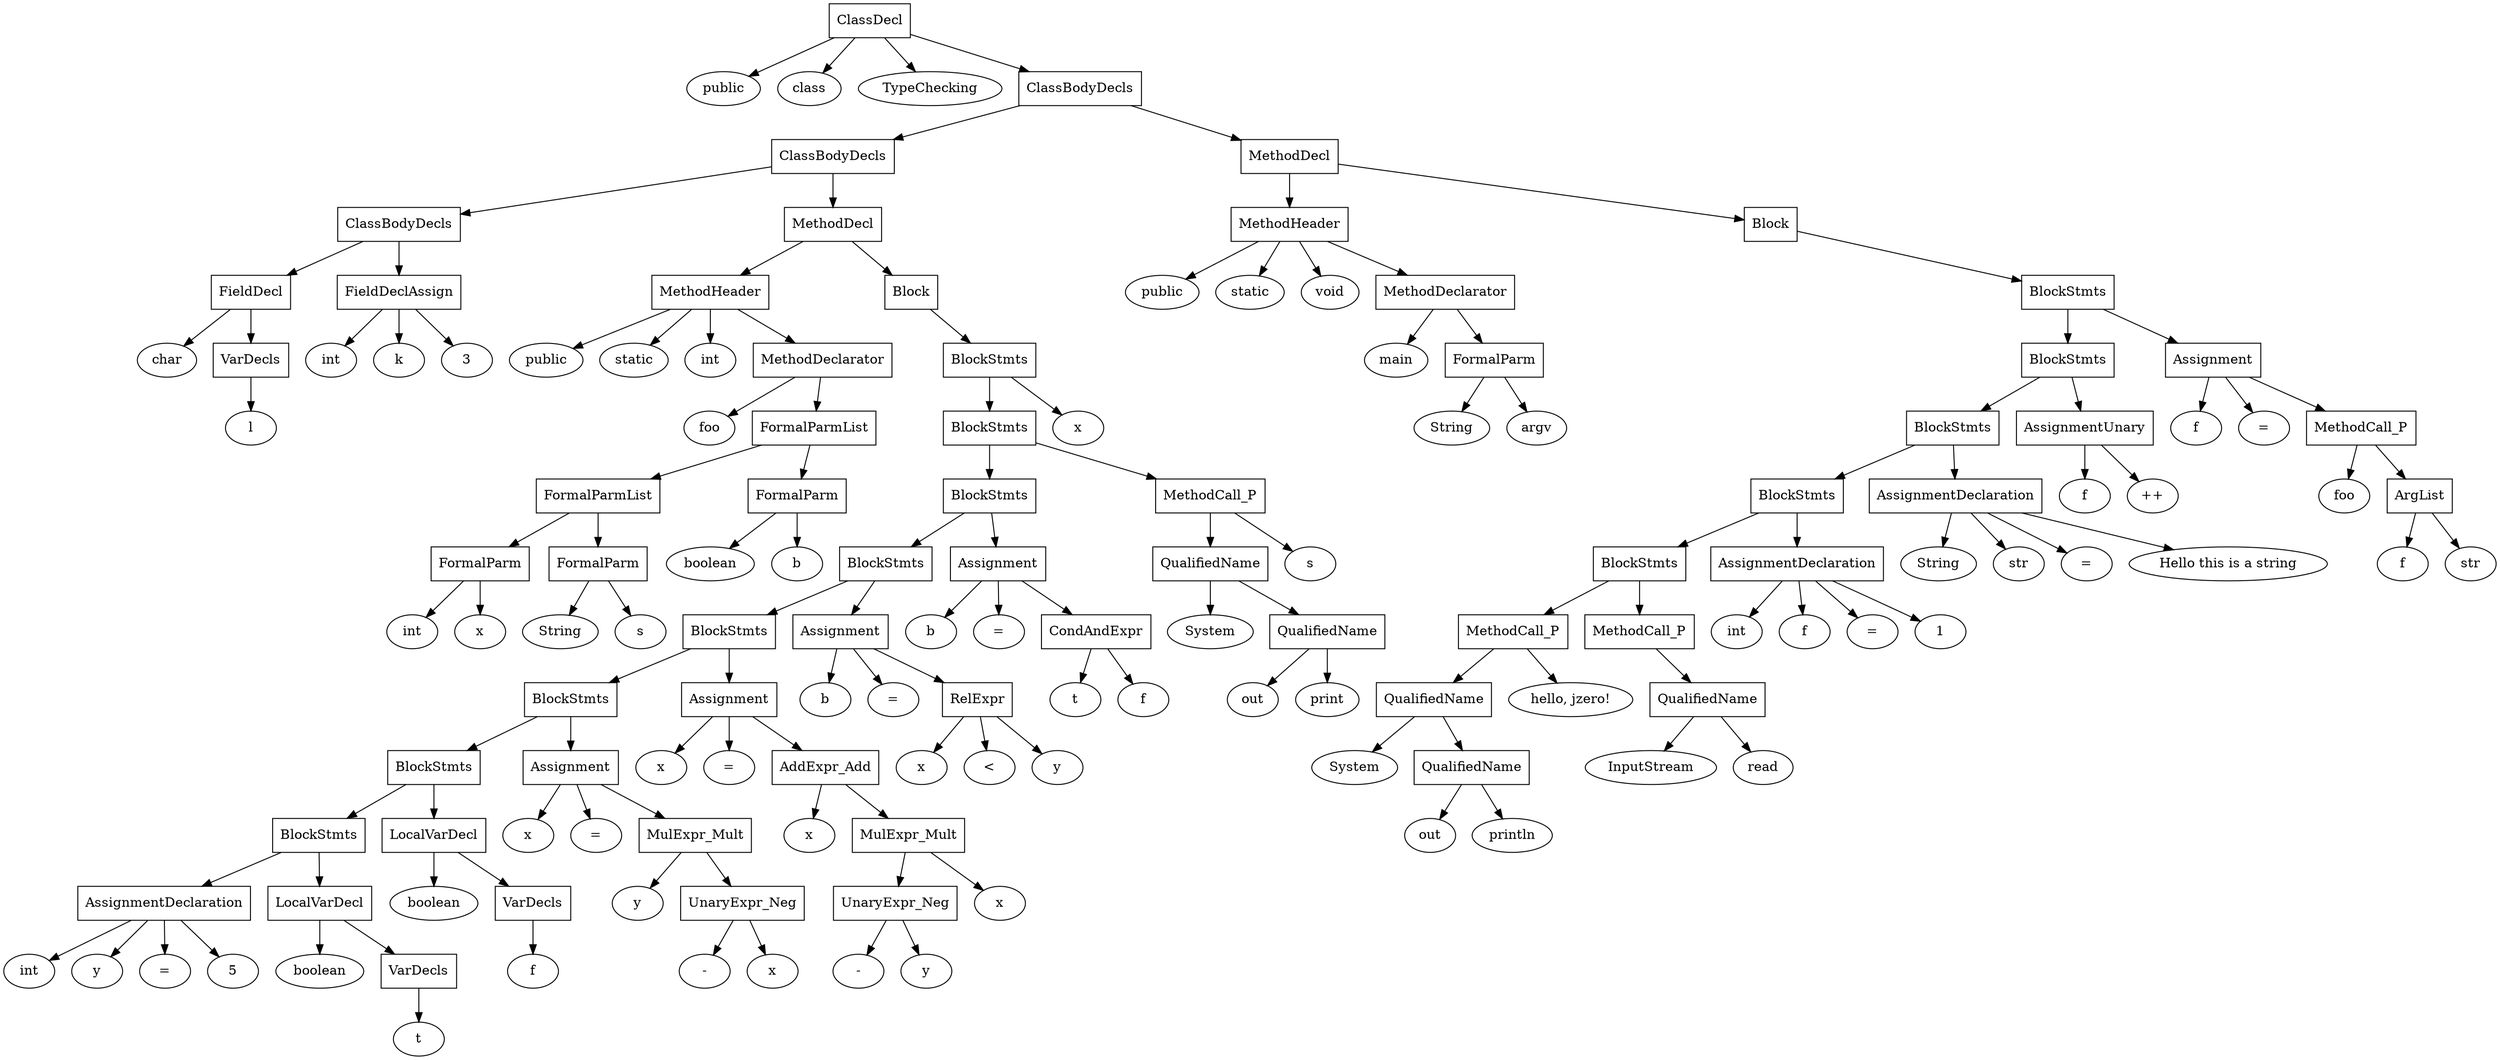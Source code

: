 digraph {
	200 [shape = rectangle, label="ClassDecl"]
	201 [label="public"]
	202 [label="class"]
	203 [label="TypeChecking"]
	204 [shape = rectangle, label="ClassBodyDecls"]
	198 [shape = rectangle, label="ClassBodyDecls"]
	127 [shape = rectangle, label="ClassBodyDecls"]
	10 [shape = rectangle, label="FieldDecl"]
	3 [label="char"]
	4 [shape = rectangle, label="VarDecls"]
	1 [label="l"]
	4 -> { 1 }
	10 -> { 3 4 }
	11 [shape = rectangle, label="FieldDeclAssign"]
	6 [label="int"]
	7 [label="k"]
	8 [label="3"]
	11 -> { 6 7 8 }
	127 -> { 10 11 }
	128 [shape = rectangle, label="MethodDecl"]
	124 [shape = rectangle, label="MethodHeader"]
	31 [label="public"]
	32 [label="static"]
	33 [label="int"]
	34 [shape = rectangle, label="MethodDeclarator"]
	28 [label="foo"]
	29 [shape = rectangle, label="FormalParmList"]
	25 [shape = rectangle, label="FormalParmList"]
	19 [shape = rectangle, label="FormalParm"]
	13 [label="int"]
	14 [label="x"]
	19 -> { 13 14 }
	20 [shape = rectangle, label="FormalParm"]
	16 [label="String"]
	17 [label="s"]
	20 -> { 16 17 }
	25 -> { 19 20 }
	26 [shape = rectangle, label="FormalParm"]
	22 [label="boolean"]
	23 [label="b"]
	26 -> { 22 23 }
	29 -> { 25 26 }
	34 -> { 28 29 }
	124 -> { 31 32 33 34 }
	125 [shape = rectangle, label="Block"]
	122 [shape = rectangle, label="BlockStmts"]
	119 [shape = rectangle, label="BlockStmts"]
	116 [shape = rectangle, label="BlockStmts"]
	104 [shape = rectangle, label="BlockStmts"]
	94 [shape = rectangle, label="BlockStmts"]
	83 [shape = rectangle, label="BlockStmts"]
	67 [shape = rectangle, label="BlockStmts"]
	54 [shape = rectangle, label="BlockStmts"]
	46 [shape = rectangle, label="AssignmentDeclaration"]
	36 [label="int"]
	37 [label="y"]
	38 [label="="]
	39 [label="5"]
	46 -> { 36 37 38 39 }
	47 [shape = rectangle, label="LocalVarDecl"]
	43 [label="boolean"]
	44 [shape = rectangle, label="VarDecls"]
	41 [label="t"]
	44 -> { 41 }
	47 -> { 43 44 }
	54 -> { 46 47 }
	55 [shape = rectangle, label="LocalVarDecl"]
	51 [label="boolean"]
	52 [shape = rectangle, label="VarDecls"]
	49 [label="f"]
	52 -> { 49 }
	55 -> { 51 52 }
	67 -> { 54 55 }
	68 [shape = rectangle, label="Assignment"]
	63 [label="x"]
	64 [label="="]
	65 [shape = rectangle, label="MulExpr_Mult"]
	60 [label="y"]
	61 [shape = rectangle, label="UnaryExpr_Neg"]
	57 [label="-"]
	58 [label="x"]
	61 -> { 57 58 }
	65 -> { 60 61 }
	68 -> { 63 64 65 }
	83 -> { 67 68 }
	84 [shape = rectangle, label="Assignment"]
	79 [label="x"]
	80 [label="="]
	81 [shape = rectangle, label="AddExpr_Add"]
	76 [label="x"]
	77 [shape = rectangle, label="MulExpr_Mult"]
	73 [shape = rectangle, label="UnaryExpr_Neg"]
	70 [label="-"]
	71 [label="y"]
	73 -> { 70 71 }
	74 [label="x"]
	77 -> { 73 74 }
	81 -> { 76 77 }
	84 -> { 79 80 81 }
	94 -> { 83 84 }
	95 [shape = rectangle, label="Assignment"]
	90 [label="b"]
	91 [label="="]
	92 [shape = rectangle, label="RelExpr"]
	86 [label="x"]
	87 [label="<"]
	88 [label="y"]
	92 -> { 86 87 88 }
	95 -> { 90 91 92 }
	104 -> { 94 95 }
	105 [shape = rectangle, label="Assignment"]
	100 [label="b"]
	101 [label="="]
	102 [shape = rectangle, label="CondAndExpr"]
	97 [label="t"]
	98 [label="f"]
	102 -> { 97 98 }
	105 -> { 100 101 102 }
	116 -> { 104 105 }
	117 [shape = rectangle, label="MethodCall_P"]
	113 [shape = rectangle, label="QualifiedName"]
	110 [label="System"]
	111 [shape = rectangle, label="QualifiedName"]
	107 [label="out"]
	108 [label="print"]
	111 -> { 107 108 }
	113 -> { 110 111 }
	114 [label="s"]
	117 -> { 113 114 }
	119 -> { 116 117 }
	120 [label="x"]
	122 -> { 119 120 }
	125 -> { 122 }
	128 -> { 124 125 }
	198 -> { 127 128 }
	199 [shape = rectangle, label="MethodDecl"]
	195 [shape = rectangle, label="MethodHeader"]
	136 [label="public"]
	137 [label="static"]
	138 [label="void"]
	139 [shape = rectangle, label="MethodDeclarator"]
	133 [label="main"]
	134 [shape = rectangle, label="FormalParm"]
	130 [label="String"]
	131 [label="argv"]
	134 -> { 130 131 }
	139 -> { 133 134 }
	195 -> { 136 137 138 139 }
	196 [shape = rectangle, label="Block"]
	193 [shape = rectangle, label="BlockStmts"]
	190 [shape = rectangle, label="BlockStmts"]
	177 [shape = rectangle, label="BlockStmts"]
	171 [shape = rectangle, label="BlockStmts"]
	163 [shape = rectangle, label="BlockStmts"]
	155 [shape = rectangle, label="MethodCall_P"]
	147 [shape = rectangle, label="QualifiedName"]
	144 [label="System"]
	145 [shape = rectangle, label="QualifiedName"]
	141 [label="out"]
	142 [label="println"]
	145 -> { 141 142 }
	147 -> { 144 145 }
	148 [label="hello, jzero!"]
	155 -> { 147 148 }
	156 [shape = rectangle, label="MethodCall_P"]
	153 [shape = rectangle, label="QualifiedName"]
	150 [label="InputStream"]
	151 [label="read"]
	153 -> { 150 151 }
	156 -> { 153 }
	163 -> { 155 156 }
	164 [shape = rectangle, label="AssignmentDeclaration"]
	158 [label="int"]
	159 [label="f"]
	160 [label="="]
	161 [label="1"]
	164 -> { 158 159 160 161 }
	171 -> { 163 164 }
	172 [shape = rectangle, label="AssignmentDeclaration"]
	166 [label="String"]
	167 [label="str"]
	168 [label="="]
	169 [label="Hello this is a string"]
	172 -> { 166 167 168 169 }
	177 -> { 171 172 }
	178 [shape = rectangle, label="AssignmentUnary"]
	174 [label="f"]
	175 [label="++"]
	178 -> { 174 175 }
	190 -> { 177 178 }
	191 [shape = rectangle, label="Assignment"]
	186 [label="f"]
	187 [label="="]
	188 [shape = rectangle, label="MethodCall_P"]
	183 [label="foo"]
	184 [shape = rectangle, label="ArgList"]
	180 [label="f"]
	181 [label="str"]
	184 -> { 180 181 }
	188 -> { 183 184 }
	191 -> { 186 187 188 }
	193 -> { 190 191 }
	196 -> { 193 }
	199 -> { 195 196 }
	204 -> { 198 199 }
	200 -> { 201 202 203 204 }
}